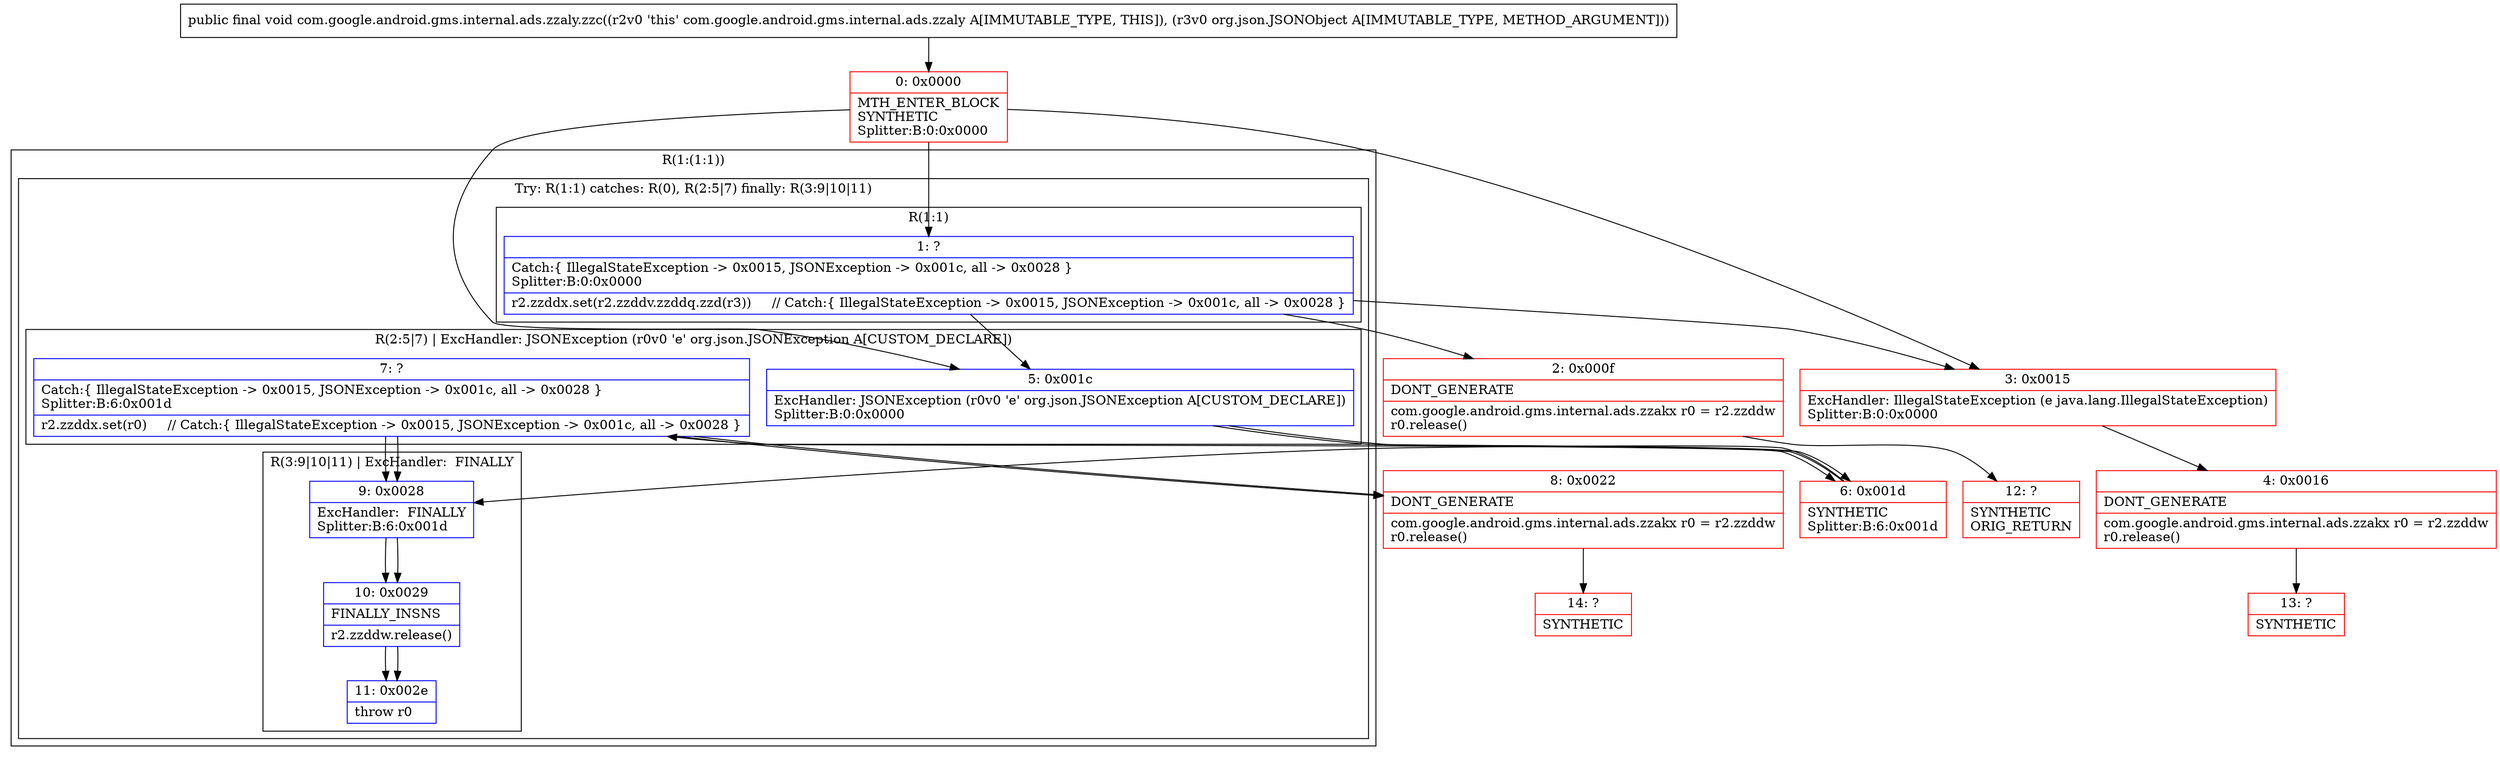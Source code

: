 digraph "CFG forcom.google.android.gms.internal.ads.zzaly.zzc(Lorg\/json\/JSONObject;)V" {
subgraph cluster_Region_1216036717 {
label = "R(1:(1:1))";
node [shape=record,color=blue];
subgraph cluster_TryCatchRegion_1264743934 {
label = "Try: R(1:1) catches: R(0), R(2:5|7) finally: R(3:9|10|11)";
node [shape=record,color=blue];
subgraph cluster_Region_2095419504 {
label = "R(1:1)";
node [shape=record,color=blue];
Node_1 [shape=record,label="{1\:\ ?|Catch:\{ IllegalStateException \-\> 0x0015, JSONException \-\> 0x001c, all \-\> 0x0028 \}\lSplitter:B:0:0x0000\l|r2.zzddx.set(r2.zzddv.zzddq.zzd(r3))     \/\/ Catch:\{ IllegalStateException \-\> 0x0015, JSONException \-\> 0x001c, all \-\> 0x0028 \}\l}"];
}
subgraph cluster_Region_482005609 {
label = "R(0) | ExcHandler: IllegalStateException (e java.lang.IllegalStateException)\l";
node [shape=record,color=blue];
}
subgraph cluster_Region_220927684 {
label = "R(2:5|7) | ExcHandler: JSONException (r0v0 'e' org.json.JSONException A[CUSTOM_DECLARE])\l";
node [shape=record,color=blue];
Node_5 [shape=record,label="{5\:\ 0x001c|ExcHandler: JSONException (r0v0 'e' org.json.JSONException A[CUSTOM_DECLARE])\lSplitter:B:0:0x0000\l}"];
Node_7 [shape=record,label="{7\:\ ?|Catch:\{ IllegalStateException \-\> 0x0015, JSONException \-\> 0x001c, all \-\> 0x0028 \}\lSplitter:B:6:0x001d\l|r2.zzddx.set(r0)     \/\/ Catch:\{ IllegalStateException \-\> 0x0015, JSONException \-\> 0x001c, all \-\> 0x0028 \}\l}"];
}
subgraph cluster_Region_1438535450 {
label = "R(3:9|10|11) | ExcHandler:  FINALLY\l";
node [shape=record,color=blue];
Node_9 [shape=record,label="{9\:\ 0x0028|ExcHandler:  FINALLY\lSplitter:B:6:0x001d\l}"];
Node_10 [shape=record,label="{10\:\ 0x0029|FINALLY_INSNS\l|r2.zzddw.release()\l}"];
Node_11 [shape=record,label="{11\:\ 0x002e|throw r0\l}"];
}
}
}
subgraph cluster_Region_482005609 {
label = "R(0) | ExcHandler: IllegalStateException (e java.lang.IllegalStateException)\l";
node [shape=record,color=blue];
}
subgraph cluster_Region_220927684 {
label = "R(2:5|7) | ExcHandler: JSONException (r0v0 'e' org.json.JSONException A[CUSTOM_DECLARE])\l";
node [shape=record,color=blue];
Node_5 [shape=record,label="{5\:\ 0x001c|ExcHandler: JSONException (r0v0 'e' org.json.JSONException A[CUSTOM_DECLARE])\lSplitter:B:0:0x0000\l}"];
Node_7 [shape=record,label="{7\:\ ?|Catch:\{ IllegalStateException \-\> 0x0015, JSONException \-\> 0x001c, all \-\> 0x0028 \}\lSplitter:B:6:0x001d\l|r2.zzddx.set(r0)     \/\/ Catch:\{ IllegalStateException \-\> 0x0015, JSONException \-\> 0x001c, all \-\> 0x0028 \}\l}"];
}
subgraph cluster_Region_1438535450 {
label = "R(3:9|10|11) | ExcHandler:  FINALLY\l";
node [shape=record,color=blue];
Node_9 [shape=record,label="{9\:\ 0x0028|ExcHandler:  FINALLY\lSplitter:B:6:0x001d\l}"];
Node_10 [shape=record,label="{10\:\ 0x0029|FINALLY_INSNS\l|r2.zzddw.release()\l}"];
Node_11 [shape=record,label="{11\:\ 0x002e|throw r0\l}"];
}
Node_0 [shape=record,color=red,label="{0\:\ 0x0000|MTH_ENTER_BLOCK\lSYNTHETIC\lSplitter:B:0:0x0000\l}"];
Node_2 [shape=record,color=red,label="{2\:\ 0x000f|DONT_GENERATE\l|com.google.android.gms.internal.ads.zzakx r0 = r2.zzddw\lr0.release()\l}"];
Node_3 [shape=record,color=red,label="{3\:\ 0x0015|ExcHandler: IllegalStateException (e java.lang.IllegalStateException)\lSplitter:B:0:0x0000\l}"];
Node_4 [shape=record,color=red,label="{4\:\ 0x0016|DONT_GENERATE\l|com.google.android.gms.internal.ads.zzakx r0 = r2.zzddw\lr0.release()\l}"];
Node_6 [shape=record,color=red,label="{6\:\ 0x001d|SYNTHETIC\lSplitter:B:6:0x001d\l}"];
Node_8 [shape=record,color=red,label="{8\:\ 0x0022|DONT_GENERATE\l|com.google.android.gms.internal.ads.zzakx r0 = r2.zzddw\lr0.release()\l}"];
Node_12 [shape=record,color=red,label="{12\:\ ?|SYNTHETIC\lORIG_RETURN\l}"];
Node_13 [shape=record,color=red,label="{13\:\ ?|SYNTHETIC\l}"];
Node_14 [shape=record,color=red,label="{14\:\ ?|SYNTHETIC\l}"];
MethodNode[shape=record,label="{public final void com.google.android.gms.internal.ads.zzaly.zzc((r2v0 'this' com.google.android.gms.internal.ads.zzaly A[IMMUTABLE_TYPE, THIS]), (r3v0 org.json.JSONObject A[IMMUTABLE_TYPE, METHOD_ARGUMENT])) }"];
MethodNode -> Node_0;
Node_1 -> Node_2;
Node_1 -> Node_3;
Node_1 -> Node_5;
Node_5 -> Node_6;
Node_7 -> Node_8;
Node_7 -> Node_9;
Node_9 -> Node_10;
Node_10 -> Node_11;
Node_5 -> Node_6;
Node_7 -> Node_8;
Node_7 -> Node_9;
Node_9 -> Node_10;
Node_10 -> Node_11;
Node_0 -> Node_1;
Node_0 -> Node_3;
Node_0 -> Node_5;
Node_2 -> Node_12;
Node_3 -> Node_4;
Node_4 -> Node_13;
Node_6 -> Node_7;
Node_6 -> Node_9;
Node_8 -> Node_14;
}

